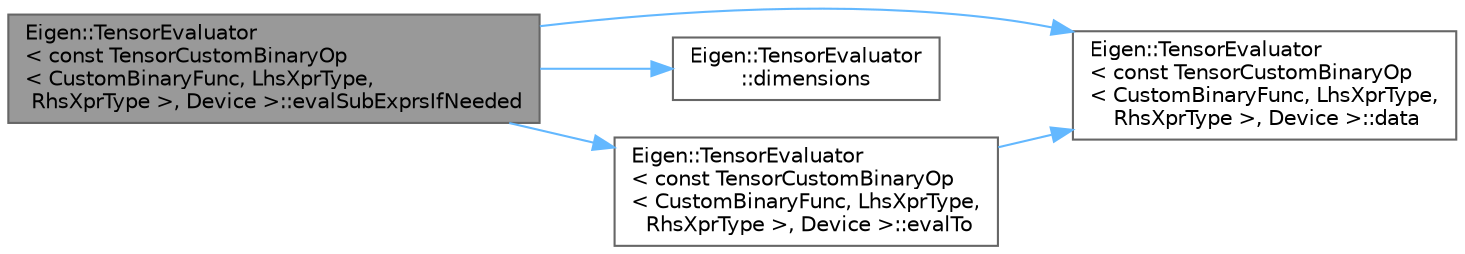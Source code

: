 digraph "Eigen::TensorEvaluator&lt; const TensorCustomBinaryOp&lt; CustomBinaryFunc, LhsXprType, RhsXprType &gt;, Device &gt;::evalSubExprsIfNeeded"
{
 // LATEX_PDF_SIZE
  bgcolor="transparent";
  edge [fontname=Helvetica,fontsize=10,labelfontname=Helvetica,labelfontsize=10];
  node [fontname=Helvetica,fontsize=10,shape=box,height=0.2,width=0.4];
  rankdir="LR";
  Node1 [id="Node000001",label="Eigen::TensorEvaluator\l\< const TensorCustomBinaryOp\l\< CustomBinaryFunc, LhsXprType,\l RhsXprType \>, Device \>::evalSubExprsIfNeeded",height=0.2,width=0.4,color="gray40", fillcolor="grey60", style="filled", fontcolor="black",tooltip=" "];
  Node1 -> Node2 [id="edge1_Node000001_Node000002",color="steelblue1",style="solid",tooltip=" "];
  Node2 [id="Node000002",label="Eigen::TensorEvaluator\l\< const TensorCustomBinaryOp\l\< CustomBinaryFunc, LhsXprType,\l RhsXprType \>, Device \>::data",height=0.2,width=0.4,color="grey40", fillcolor="white", style="filled",URL="$struct_eigen_1_1_tensor_evaluator_3_01const_01_tensor_custom_binary_op_3_01_custom_binary_func_0fea6836b993af318b6a5ab54d775368f.html#ae04b4b6527b22f140dda27f74b269633",tooltip=" "];
  Node1 -> Node3 [id="edge2_Node000001_Node000003",color="steelblue1",style="solid",tooltip=" "];
  Node3 [id="Node000003",label="Eigen::TensorEvaluator\l::dimensions",height=0.2,width=0.4,color="grey40", fillcolor="white", style="filled",URL="$struct_eigen_1_1_tensor_evaluator.html#a4b49b2c40bcb2220fb240083cd1833c6",tooltip=" "];
  Node1 -> Node4 [id="edge3_Node000001_Node000004",color="steelblue1",style="solid",tooltip=" "];
  Node4 [id="Node000004",label="Eigen::TensorEvaluator\l\< const TensorCustomBinaryOp\l\< CustomBinaryFunc, LhsXprType,\l RhsXprType \>, Device \>::evalTo",height=0.2,width=0.4,color="grey40", fillcolor="white", style="filled",URL="$struct_eigen_1_1_tensor_evaluator_3_01const_01_tensor_custom_binary_op_3_01_custom_binary_func_0fea6836b993af318b6a5ab54d775368f.html#af5114ad6eeccfd4c54374b079a979a20",tooltip=" "];
  Node4 -> Node2 [id="edge4_Node000004_Node000002",color="steelblue1",style="solid",tooltip=" "];
}
